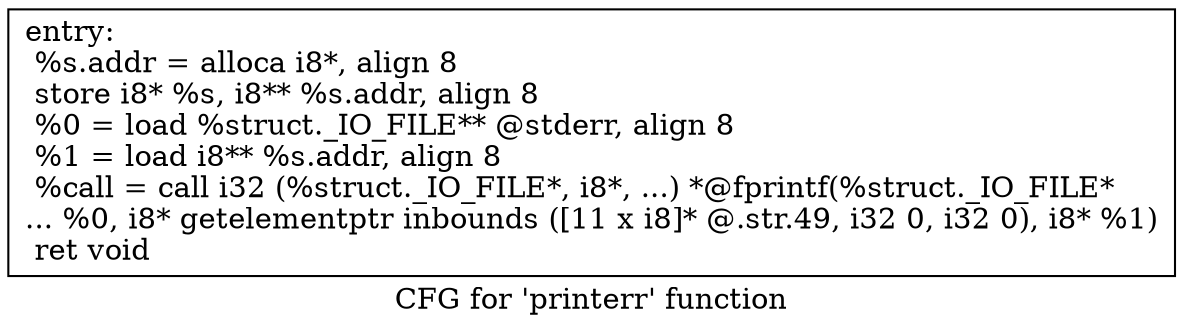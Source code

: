 digraph "CFG for 'printerr' function" {
	label="CFG for 'printerr' function";

	Node0x48d5410 [shape=record,label="{entry:\l  %s.addr = alloca i8*, align 8\l  store i8* %s, i8** %s.addr, align 8\l  %0 = load %struct._IO_FILE** @stderr, align 8\l  %1 = load i8** %s.addr, align 8\l  %call = call i32 (%struct._IO_FILE*, i8*, ...) *@fprintf(%struct._IO_FILE*\l... %0, i8* getelementptr inbounds ([11 x i8]* @.str.49, i32 0, i32 0), i8* %1)\l  ret void\l}"];
}
